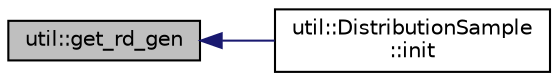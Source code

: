 digraph "util::get_rd_gen"
{
  edge [fontname="Helvetica",fontsize="10",labelfontname="Helvetica",labelfontsize="10"];
  node [fontname="Helvetica",fontsize="10",shape=record];
  rankdir="LR";
  Node235 [label="util::get_rd_gen",height=0.2,width=0.4,color="black", fillcolor="grey75", style="filled", fontcolor="black"];
  Node235 -> Node236 [dir="back",color="midnightblue",fontsize="10",style="solid",fontname="Helvetica"];
  Node236 [label="util::DistributionSample\l::init",height=0.2,width=0.4,color="black", fillcolor="white", style="filled",URL="$classutil_1_1DistributionSample.html#ac65ff326920140c9725476c93b9d5585",tooltip="Initialize the distribution. "];
}

